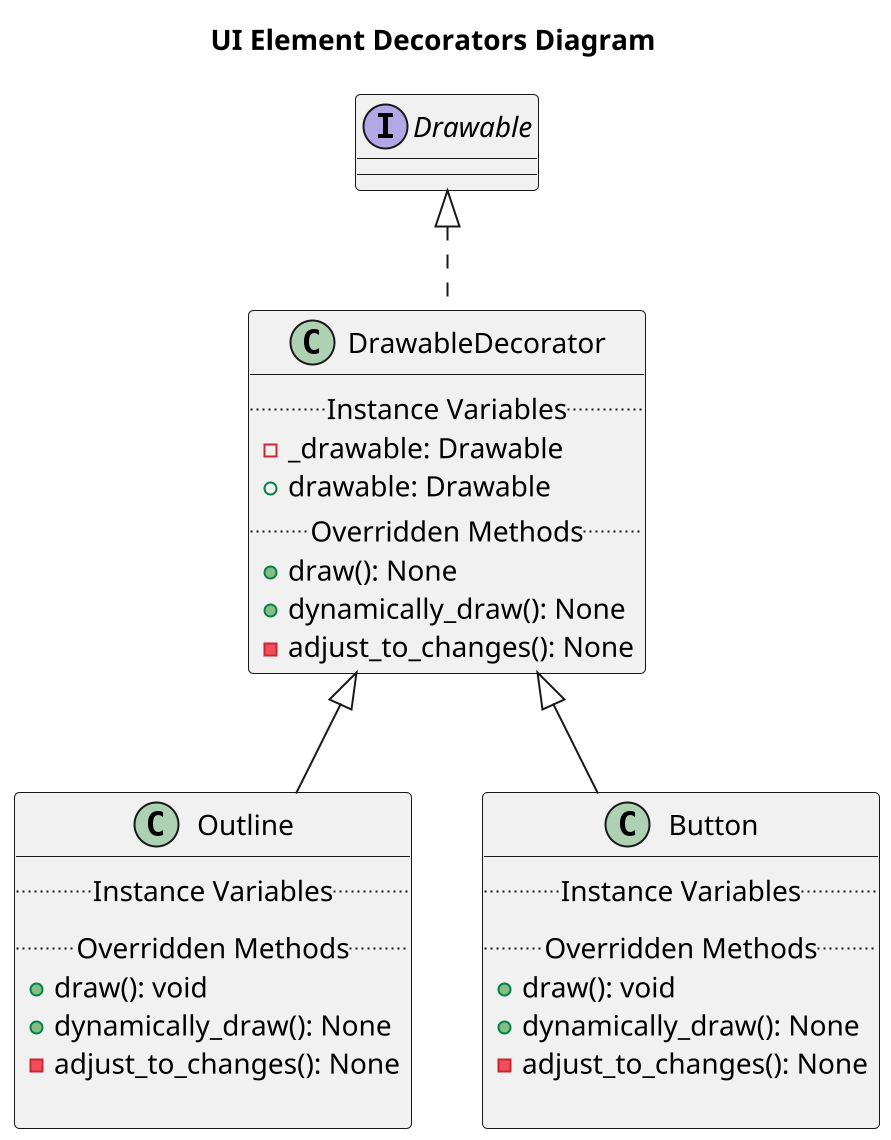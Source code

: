 @startuml
scale 2
title "UI Element Decorators Diagram"


class DrawableDecorator implements Drawable{
    .. Instance Variables ..
    - _drawable: Drawable
    + drawable: Drawable
    ..Overridden Methods..
    + draw(): None
    + dynamically_draw(): None
    - adjust_to_changes(): None
}

class Outline extends DrawableDecorator{
    .. Instance Variables ..
    .. Overridden Methods..
    + draw(): void
    + dynamically_draw(): None
    - adjust_to_changes(): None

}

class Button extends DrawableDecorator{
    .. Instance Variables ..
    .. Overridden Methods..
    + draw(): void
    + dynamically_draw(): None
    - adjust_to_changes(): None

}

@enduml